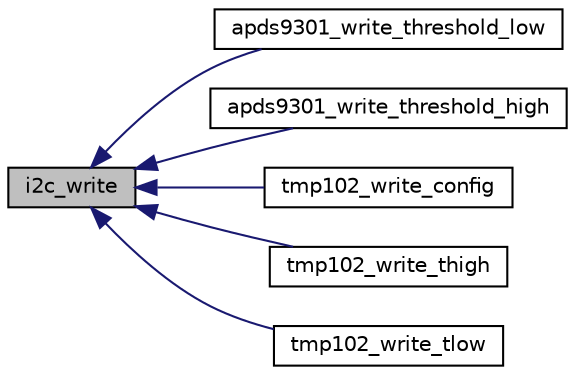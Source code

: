 digraph "i2c_write"
{
  edge [fontname="Helvetica",fontsize="10",labelfontname="Helvetica",labelfontsize="10"];
  node [fontname="Helvetica",fontsize="10",shape=record];
  rankdir="LR";
  Node16 [label="i2c_write",height=0.2,width=0.4,color="black", fillcolor="grey75", style="filled", fontcolor="black"];
  Node16 -> Node17 [dir="back",color="midnightblue",fontsize="10",style="solid"];
  Node17 [label="apds9301_write_threshold_low",height=0.2,width=0.4,color="black", fillcolor="white", style="filled",URL="$light_8h.html#ae2c85da2e138447c5881122669c36a38",tooltip="Write value to low threshold register. "];
  Node16 -> Node18 [dir="back",color="midnightblue",fontsize="10",style="solid"];
  Node18 [label="apds9301_write_threshold_high",height=0.2,width=0.4,color="black", fillcolor="white", style="filled",URL="$light_8h.html#adb39e9954b4d948edea845453df2abf6",tooltip="Write value to high threshold register. "];
  Node16 -> Node19 [dir="back",color="midnightblue",fontsize="10",style="solid"];
  Node19 [label="tmp102_write_config",height=0.2,width=0.4,color="black", fillcolor="white", style="filled",URL="$temperature_8h.html#acd7ca9077d8d9806394cf01abdc944e4",tooltip="Write configuration register of TMP102 sensor. "];
  Node16 -> Node20 [dir="back",color="midnightblue",fontsize="10",style="solid"];
  Node20 [label="tmp102_write_thigh",height=0.2,width=0.4,color="black", fillcolor="white", style="filled",URL="$temperature_8h.html#a3981b7fa33f651b8ccb69c57a367d2a6",tooltip="Write value thigh (in celsius) to Thigh register for TMP102 sensor. "];
  Node16 -> Node21 [dir="back",color="midnightblue",fontsize="10",style="solid"];
  Node21 [label="tmp102_write_tlow",height=0.2,width=0.4,color="black", fillcolor="white", style="filled",URL="$temperature_8h.html#a1f00b98eda6de0f346820505fe01d35a",tooltip="Write value tlow (in celsius) to Tlow register for TMP102 sensor. "];
}
